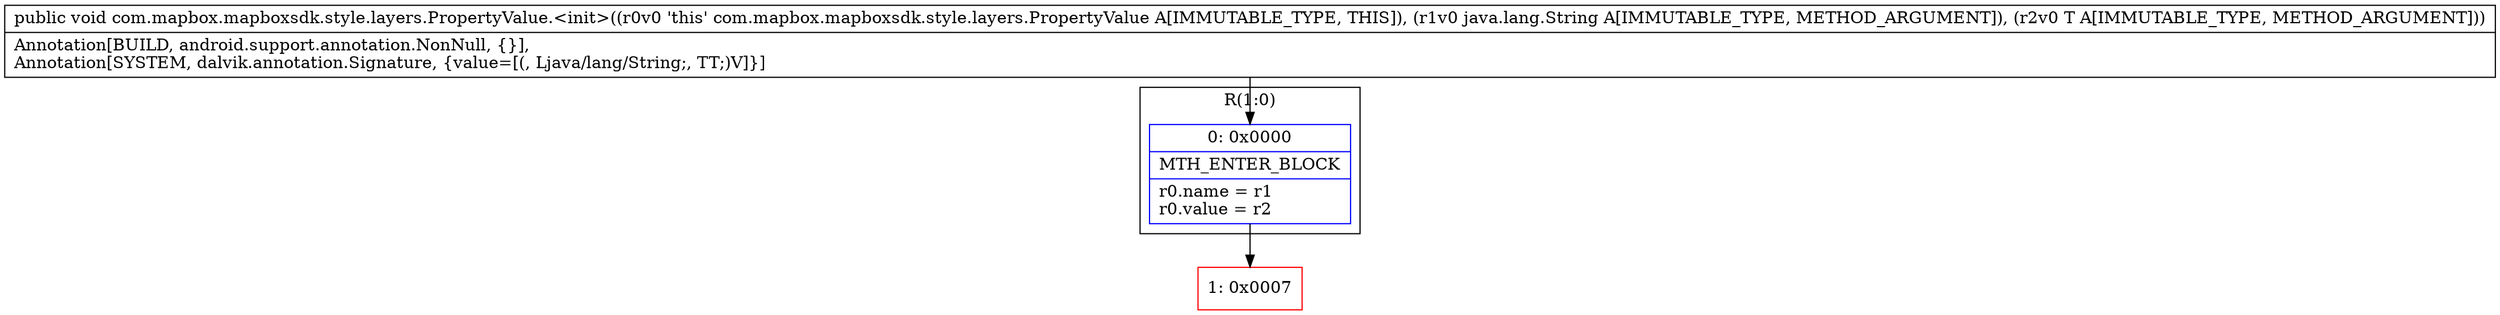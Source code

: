 digraph "CFG forcom.mapbox.mapboxsdk.style.layers.PropertyValue.\<init\>(Ljava\/lang\/String;Ljava\/lang\/Object;)V" {
subgraph cluster_Region_1924905014 {
label = "R(1:0)";
node [shape=record,color=blue];
Node_0 [shape=record,label="{0\:\ 0x0000|MTH_ENTER_BLOCK\l|r0.name = r1\lr0.value = r2\l}"];
}
Node_1 [shape=record,color=red,label="{1\:\ 0x0007}"];
MethodNode[shape=record,label="{public void com.mapbox.mapboxsdk.style.layers.PropertyValue.\<init\>((r0v0 'this' com.mapbox.mapboxsdk.style.layers.PropertyValue A[IMMUTABLE_TYPE, THIS]), (r1v0 java.lang.String A[IMMUTABLE_TYPE, METHOD_ARGUMENT]), (r2v0 T A[IMMUTABLE_TYPE, METHOD_ARGUMENT]))  | Annotation[BUILD, android.support.annotation.NonNull, \{\}], \lAnnotation[SYSTEM, dalvik.annotation.Signature, \{value=[(, Ljava\/lang\/String;, TT;)V]\}]\l}"];
MethodNode -> Node_0;
Node_0 -> Node_1;
}

